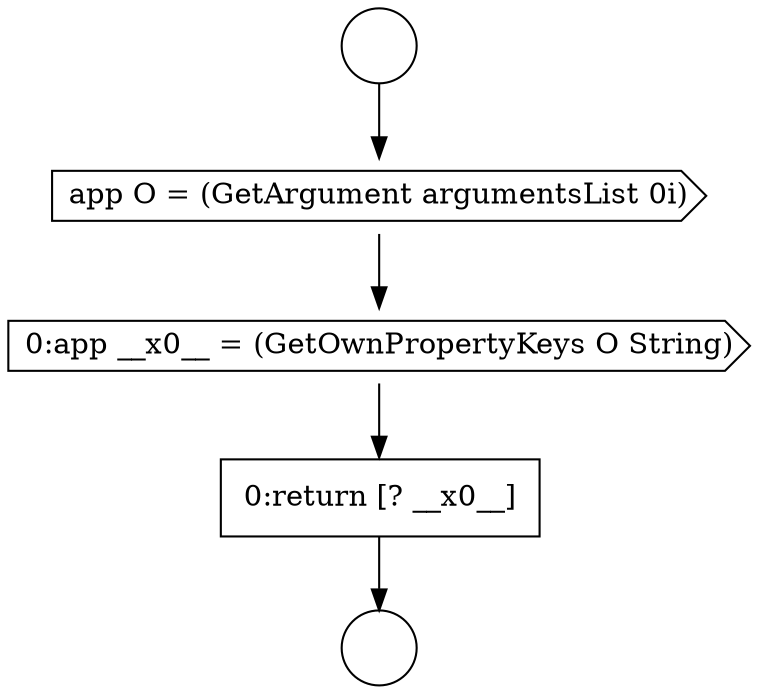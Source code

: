 digraph {
  node10373 [shape=cds, label=<<font color="black">0:app __x0__ = (GetOwnPropertyKeys O String)</font>> color="black" fillcolor="white" style=filled]
  node10374 [shape=none, margin=0, label=<<font color="black">
    <table border="0" cellborder="1" cellspacing="0" cellpadding="10">
      <tr><td align="left">0:return [? __x0__]</td></tr>
    </table>
  </font>> color="black" fillcolor="white" style=filled]
  node10370 [shape=circle label=" " color="black" fillcolor="white" style=filled]
  node10371 [shape=circle label=" " color="black" fillcolor="white" style=filled]
  node10372 [shape=cds, label=<<font color="black">app O = (GetArgument argumentsList 0i)</font>> color="black" fillcolor="white" style=filled]
  node10370 -> node10372 [ color="black"]
  node10372 -> node10373 [ color="black"]
  node10373 -> node10374 [ color="black"]
  node10374 -> node10371 [ color="black"]
}
